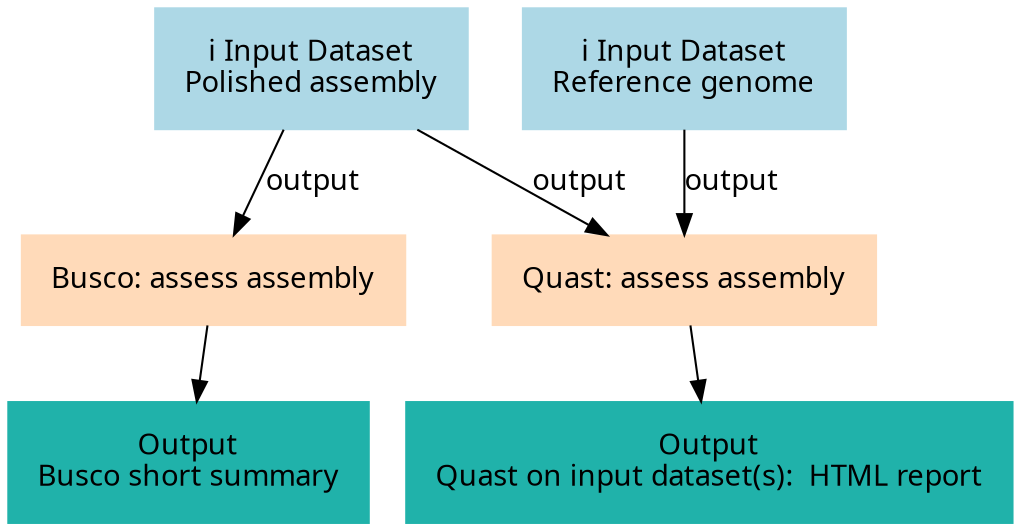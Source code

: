 digraph main {
  node [fontname="Atkinson Hyperlegible", shape=box, color=white,style=filled,color=peachpuff,margin="0.2,0.2"];
  edge [fontname="Atkinson Hyperlegible"];
  0[color=lightblue,label="ℹ️ Input Dataset\nPolished assembly"]
  1[color=lightblue,label="ℹ️ Input Dataset\nReference genome"]
  2[label="Busco: assess assembly"]
  0 -> 2 [label="output"]
  k219e495236e04b01a407e774b5b02dca[color=lightseagreen,label="Output\nBusco short summary"]
  2 -> k219e495236e04b01a407e774b5b02dca
  3[label="Quast: assess assembly"]
  1 -> 3 [label="output"]
  0 -> 3 [label="output"]
  k77ab01864cfd460fb71e39a923414ef4[color=lightseagreen,label="Output\nQuast on input dataset(s):  HTML report"]
  3 -> k77ab01864cfd460fb71e39a923414ef4
}